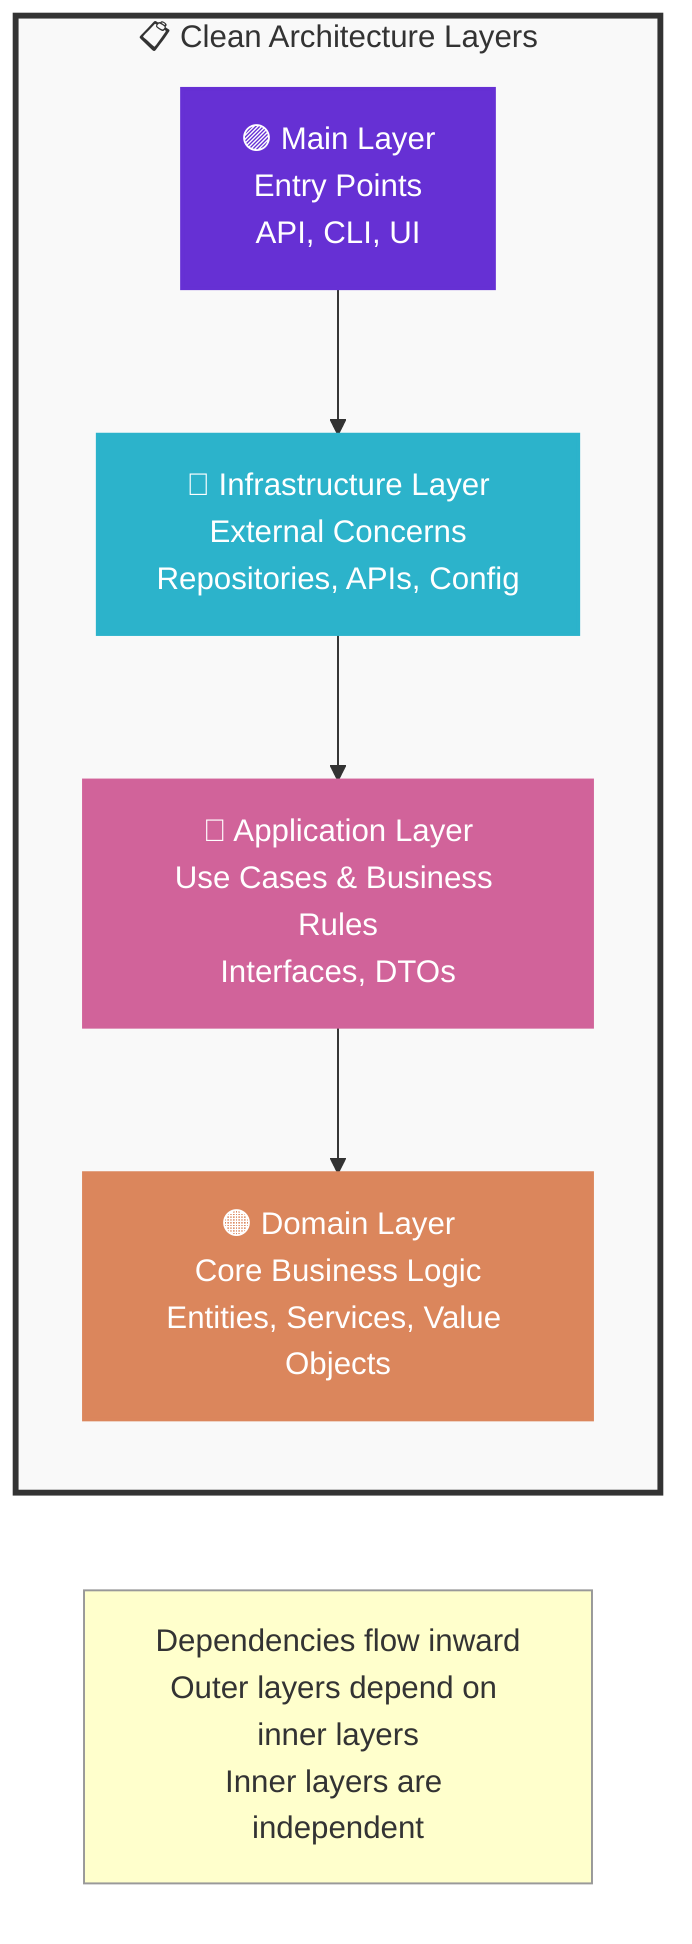 graph LR
    subgraph Legend ["📋 Clean Architecture Layers"]
        direction TB
        LEG1["🟠 Domain Layer<br/>Core Business Logic<br/>Entities, Services, Value Objects"]
        LEG2["🔴 Application Layer<br/>Use Cases & Business Rules<br/>Interfaces, DTOs"]
        LEG3["🔵 Infrastructure Layer<br/>External Concerns<br/>Repositories, APIs, Config"]
        LEG4["🟣 Main Layer<br/>Entry Points<br/>API, CLI, UI"]
    end
    
    %% Arrow showing dependency direction
    LEG4 --> LEG3
    LEG3 --> LEG2
    LEG2 --> LEG1
    
    note["Dependencies flow inward<br/>Outer layers depend on inner layers<br/>Inner layers are independent"]

    %% Legend Styling
    style Legend fill:#f9f9f9,stroke:#333,stroke-width:3px
    style LEG1 fill:#db865c,stroke:#db865c,stroke-width:2px,color:#ffffff
    style LEG2 fill:#d1639a,stroke:#d1639a,stroke-width:2px,color:#ffffff
    style LEG3 fill:#2cb3cb,stroke:#2cb3cb,stroke-width:2px,color:#ffffff
    style LEG4 fill:#6630d4,stroke:#6630d4,stroke-width:2px,color:#ffffff
    style note fill:#ffffcc,stroke:#999,stroke-width:1px,color:#333